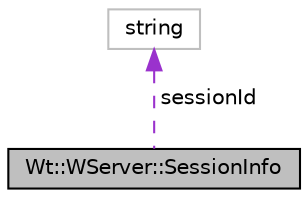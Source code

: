 digraph "Wt::WServer::SessionInfo"
{
 // LATEX_PDF_SIZE
  edge [fontname="Helvetica",fontsize="10",labelfontname="Helvetica",labelfontsize="10"];
  node [fontname="Helvetica",fontsize="10",shape=record];
  Node1 [label="Wt::WServer::SessionInfo",height=0.2,width=0.4,color="black", fillcolor="grey75", style="filled", fontcolor="black",tooltip="Contains the information for one session."];
  Node2 -> Node1 [dir="back",color="darkorchid3",fontsize="10",style="dashed",label=" sessionId" ,fontname="Helvetica"];
  Node2 [label="string",height=0.2,width=0.4,color="grey75", fillcolor="white", style="filled",tooltip=" "];
}
